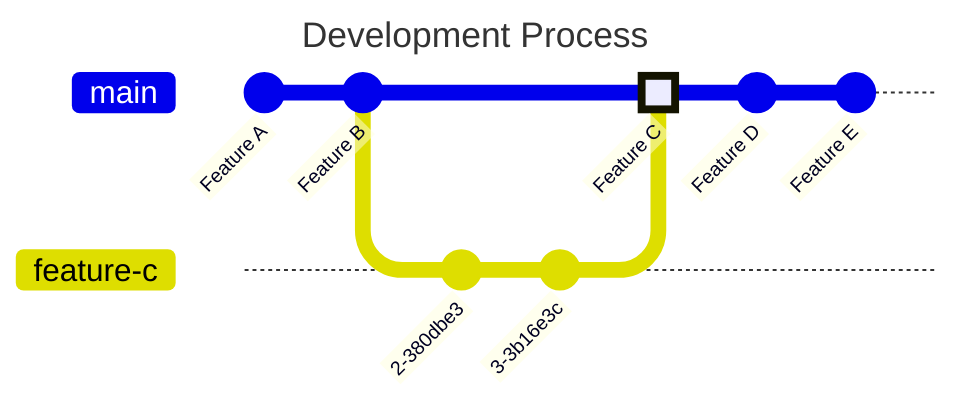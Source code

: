 ---
title: Development Process
---
gitGraph
   commit id: "Feature A"
   commit id: "Feature B"
   branch feature-c
   checkout feature-c
   commit
   commit
   checkout main
   merge feature-c id: "Feature C" type: HIGHLIGHT
   commit id: "Feature D"
   commit id: "Feature E"